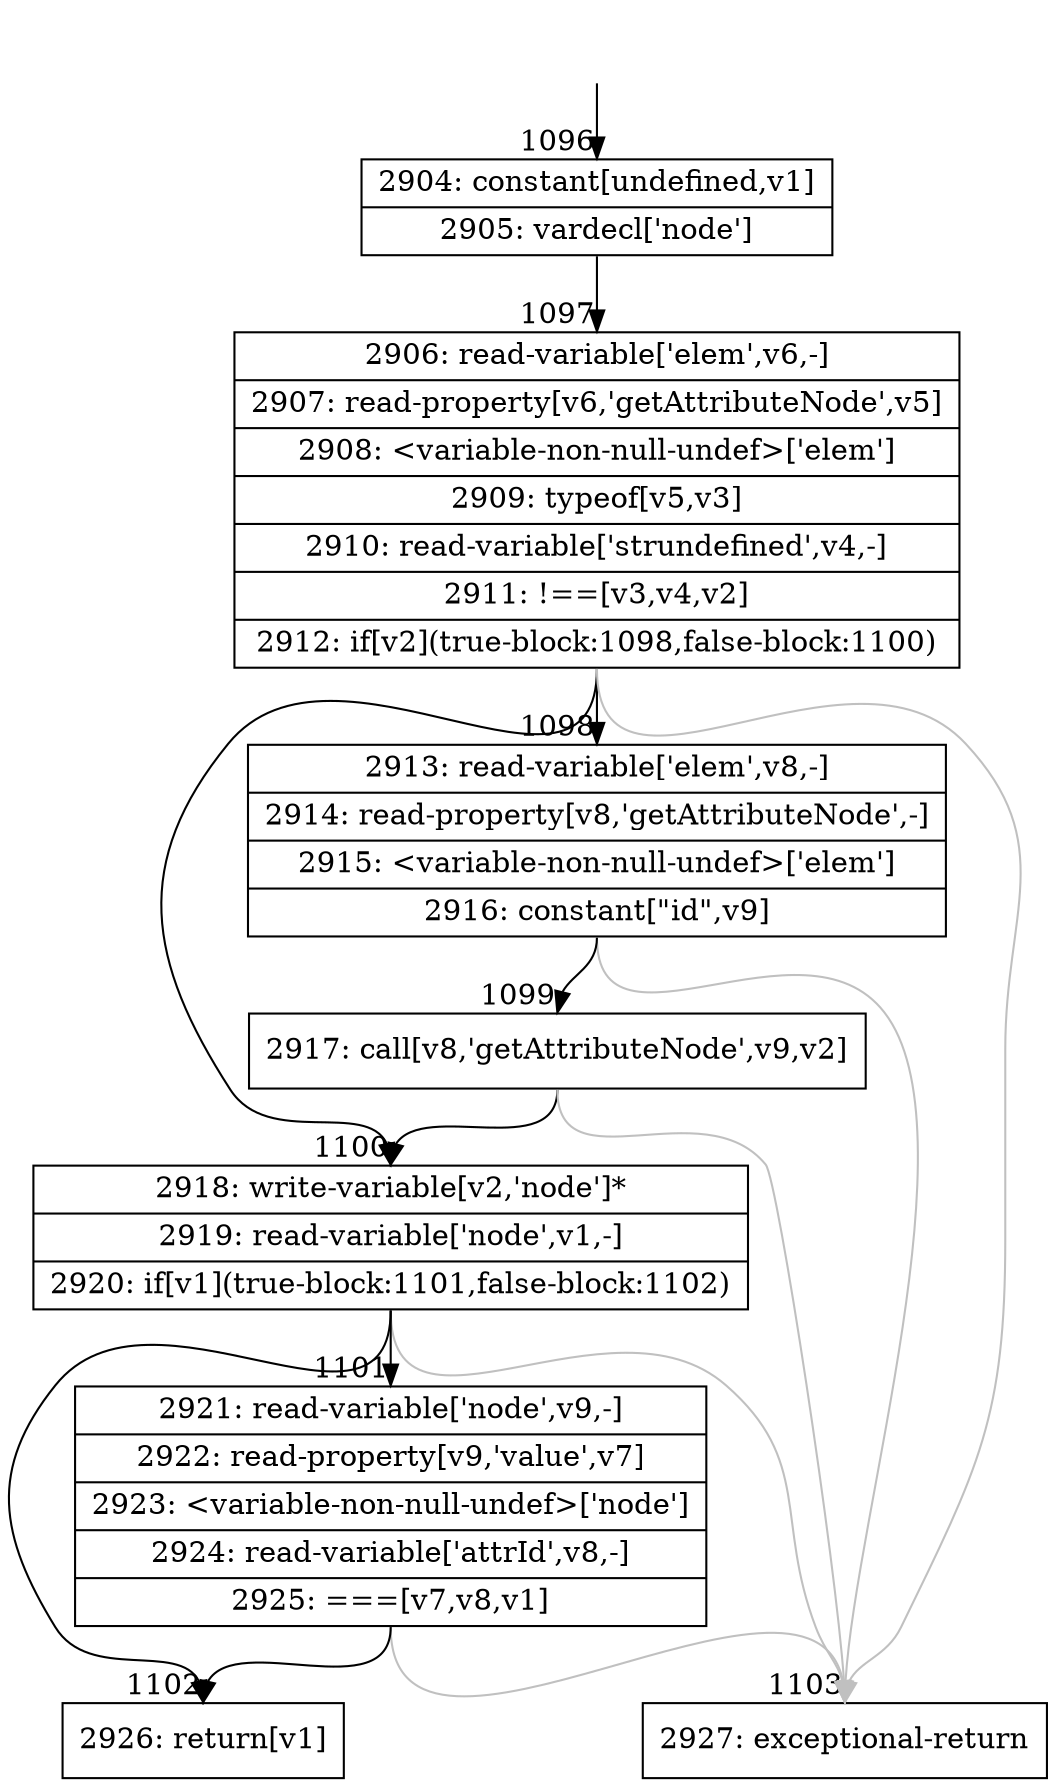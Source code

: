 digraph {
rankdir="TD"
BB_entry86[shape=none,label=""];
BB_entry86 -> BB1096 [tailport=s, headport=n, headlabel="    1096"]
BB1096 [shape=record label="{2904: constant[undefined,v1]|2905: vardecl['node']}" ] 
BB1096 -> BB1097 [tailport=s, headport=n, headlabel="      1097"]
BB1097 [shape=record label="{2906: read-variable['elem',v6,-]|2907: read-property[v6,'getAttributeNode',v5]|2908: \<variable-non-null-undef\>['elem']|2909: typeof[v5,v3]|2910: read-variable['strundefined',v4,-]|2911: !==[v3,v4,v2]|2912: if[v2](true-block:1098,false-block:1100)}" ] 
BB1097 -> BB1100 [tailport=s, headport=n, headlabel="      1100"]
BB1097 -> BB1098 [tailport=s, headport=n, headlabel="      1098"]
BB1097 -> BB1103 [tailport=s, headport=n, color=gray, headlabel="      1103"]
BB1098 [shape=record label="{2913: read-variable['elem',v8,-]|2914: read-property[v8,'getAttributeNode',-]|2915: \<variable-non-null-undef\>['elem']|2916: constant[\"id\",v9]}" ] 
BB1098 -> BB1099 [tailport=s, headport=n, headlabel="      1099"]
BB1098 -> BB1103 [tailport=s, headport=n, color=gray]
BB1099 [shape=record label="{2917: call[v8,'getAttributeNode',v9,v2]}" ] 
BB1099 -> BB1100 [tailport=s, headport=n]
BB1099 -> BB1103 [tailport=s, headport=n, color=gray]
BB1100 [shape=record label="{2918: write-variable[v2,'node']*|2919: read-variable['node',v1,-]|2920: if[v1](true-block:1101,false-block:1102)}" ] 
BB1100 -> BB1102 [tailport=s, headport=n, headlabel="      1102"]
BB1100 -> BB1101 [tailport=s, headport=n, headlabel="      1101"]
BB1100 -> BB1103 [tailport=s, headport=n, color=gray]
BB1101 [shape=record label="{2921: read-variable['node',v9,-]|2922: read-property[v9,'value',v7]|2923: \<variable-non-null-undef\>['node']|2924: read-variable['attrId',v8,-]|2925: ===[v7,v8,v1]}" ] 
BB1101 -> BB1102 [tailport=s, headport=n]
BB1101 -> BB1103 [tailport=s, headport=n, color=gray]
BB1102 [shape=record label="{2926: return[v1]}" ] 
BB1103 [shape=record label="{2927: exceptional-return}" ] 
}
